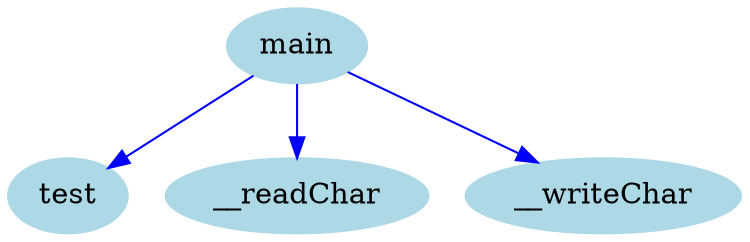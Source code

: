 digraph CallGraph {
    node [shape=ellipse, style=filled, color=lightblue];

    "test";
    "__readChar";
    "__writeChar";
    "main";

    "main" -> "test" [color=blue];
    "main" -> "__readChar" [color=blue];
    "main" -> "__writeChar" [color=blue];
}
